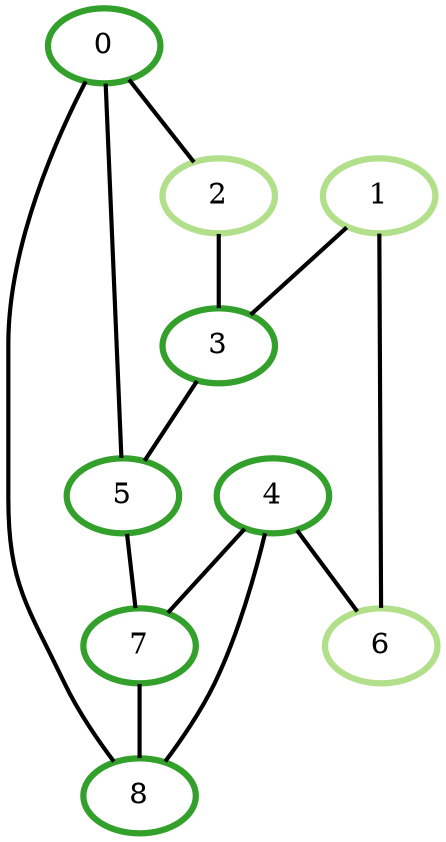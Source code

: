 graph G {
    0 [penwidth=3,color=4, colorscheme=paired12]
    1 [penwidth=3,color=3, colorscheme=paired12]
    2 [penwidth=3,color=3, colorscheme=paired12]
    3 [penwidth=3,color=4, colorscheme=paired12]
    4 [penwidth=3,color=4, colorscheme=paired12]
    5 [penwidth=3,color=4, colorscheme=paired12]
    6 [penwidth=3,color=3, colorscheme=paired12]
    7 [penwidth=3,color=4, colorscheme=paired12]
    8 [penwidth=3,color=4, colorscheme=paired12]

    7--8 [penwidth=2]
    1--6 [penwidth=2]
    4--6 [penwidth=2]
    0--8 [penwidth=2]
    3--5 [penwidth=2]
    5--7 [penwidth=2]
    0--5 [penwidth=2]
    4--8 [penwidth=2]
    2--3 [penwidth=2]
    0--2 [penwidth=2]
    1--3 [penwidth=2]
    4--7 [penwidth=2]
}
